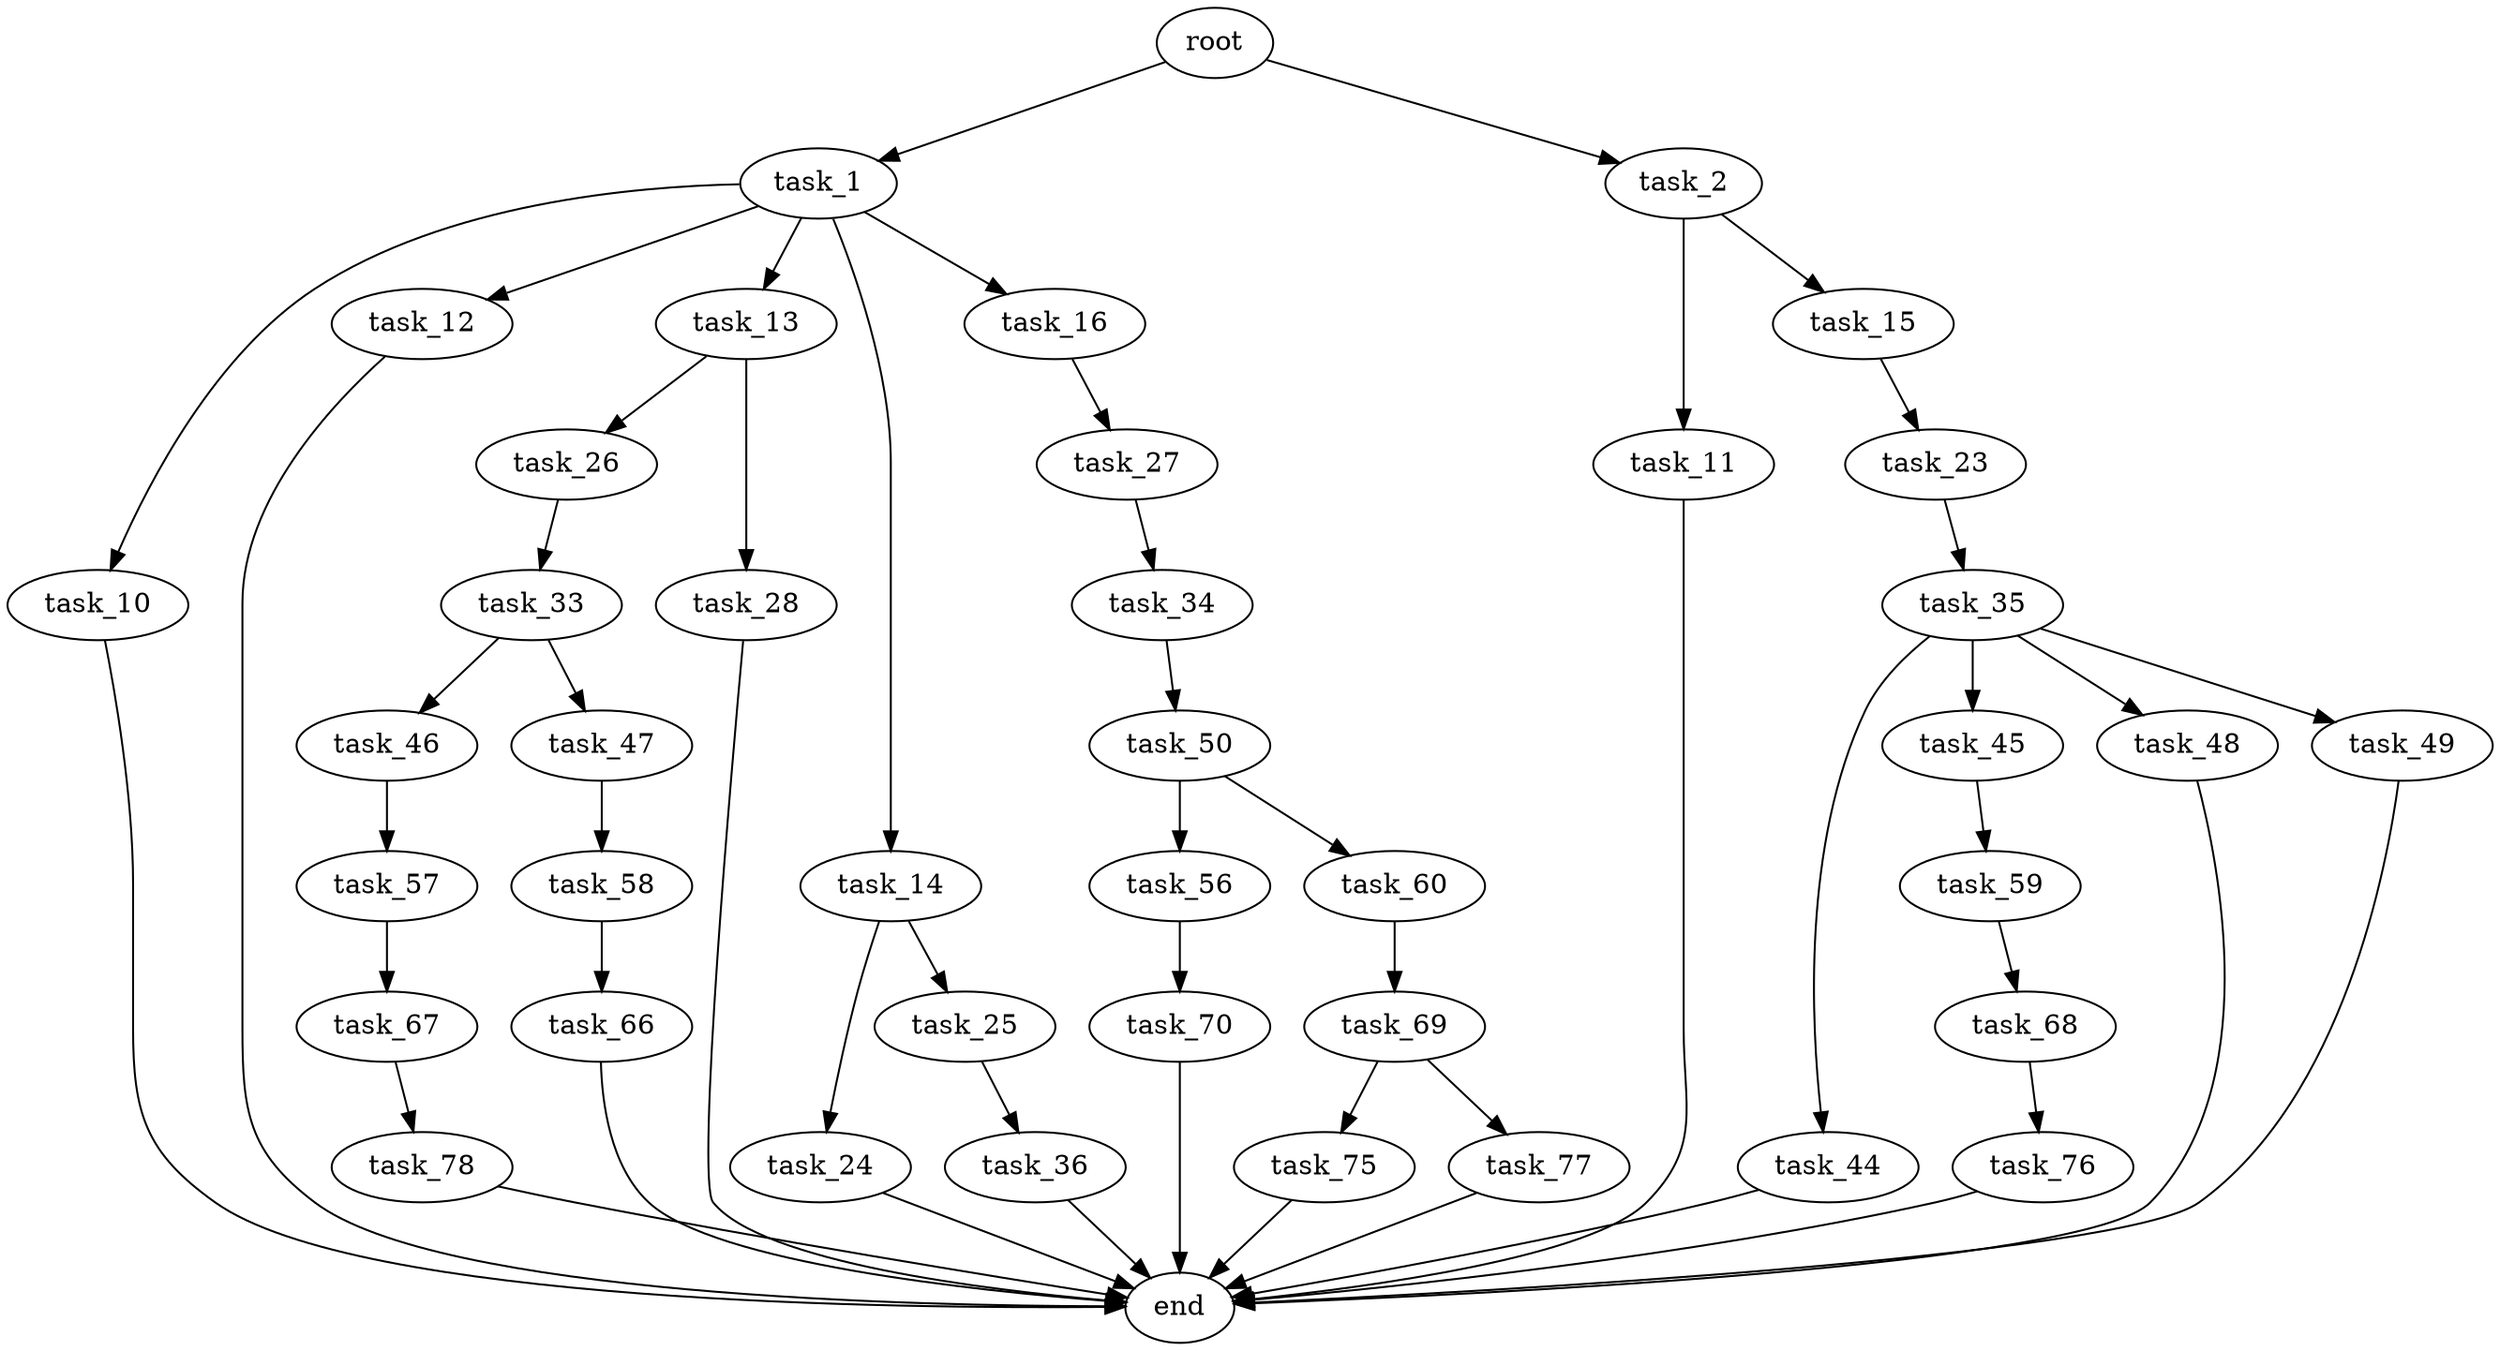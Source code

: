 digraph G {
  root [size="0.000000"];
  task_1 [size="8312674897.000000"];
  task_2 [size="68719476736.000000"];
  task_10 [size="231928233984.000000"];
  task_11 [size="8589934592.000000"];
  task_12 [size="857619719571.000000"];
  task_13 [size="8589934592.000000"];
  task_14 [size="346145547845.000000"];
  task_15 [size="134217728000.000000"];
  task_16 [size="782757789696.000000"];
  task_23 [size="38352800233.000000"];
  task_24 [size="231928233984.000000"];
  task_25 [size="68719476736.000000"];
  task_26 [size="3542316456.000000"];
  task_27 [size="28991029248.000000"];
  task_28 [size="8937818044.000000"];
  task_33 [size="102554812548.000000"];
  task_34 [size="4695691543.000000"];
  task_35 [size="19110745768.000000"];
  task_36 [size="28991029248.000000"];
  task_44 [size="8589934592.000000"];
  task_45 [size="15649307333.000000"];
  task_46 [size="9151460706.000000"];
  task_47 [size="33674420626.000000"];
  task_48 [size="34147196571.000000"];
  task_49 [size="7206954722.000000"];
  task_50 [size="50526578897.000000"];
  task_56 [size="496339750919.000000"];
  task_57 [size="1073741824000.000000"];
  task_58 [size="30291502812.000000"];
  task_59 [size="3133669319.000000"];
  task_60 [size="33201801009.000000"];
  task_66 [size="20870211018.000000"];
  task_67 [size="368293445632.000000"];
  task_68 [size="28991029248.000000"];
  task_69 [size="110970088823.000000"];
  task_70 [size="76163268540.000000"];
  task_75 [size="136316840573.000000"];
  task_76 [size="101683809214.000000"];
  task_77 [size="368293445632.000000"];
  task_78 [size="111760237970.000000"];
  end [size="0.000000"];

  root -> task_1 [size="1.000000"];
  root -> task_2 [size="1.000000"];
  task_1 -> task_10 [size="209715200.000000"];
  task_1 -> task_12 [size="209715200.000000"];
  task_1 -> task_13 [size="209715200.000000"];
  task_1 -> task_14 [size="209715200.000000"];
  task_1 -> task_16 [size="209715200.000000"];
  task_2 -> task_11 [size="134217728.000000"];
  task_2 -> task_15 [size="134217728.000000"];
  task_10 -> end [size="1.000000"];
  task_11 -> end [size="1.000000"];
  task_12 -> end [size="1.000000"];
  task_13 -> task_26 [size="33554432.000000"];
  task_13 -> task_28 [size="33554432.000000"];
  task_14 -> task_24 [size="301989888.000000"];
  task_14 -> task_25 [size="301989888.000000"];
  task_15 -> task_23 [size="209715200.000000"];
  task_16 -> task_27 [size="679477248.000000"];
  task_23 -> task_35 [size="33554432.000000"];
  task_24 -> end [size="1.000000"];
  task_25 -> task_36 [size="134217728.000000"];
  task_26 -> task_33 [size="75497472.000000"];
  task_27 -> task_34 [size="75497472.000000"];
  task_28 -> end [size="1.000000"];
  task_33 -> task_46 [size="75497472.000000"];
  task_33 -> task_47 [size="75497472.000000"];
  task_34 -> task_50 [size="536870912.000000"];
  task_35 -> task_44 [size="838860800.000000"];
  task_35 -> task_45 [size="838860800.000000"];
  task_35 -> task_48 [size="838860800.000000"];
  task_35 -> task_49 [size="838860800.000000"];
  task_36 -> end [size="1.000000"];
  task_44 -> end [size="1.000000"];
  task_45 -> task_59 [size="33554432.000000"];
  task_46 -> task_57 [size="679477248.000000"];
  task_47 -> task_58 [size="679477248.000000"];
  task_48 -> end [size="1.000000"];
  task_49 -> end [size="1.000000"];
  task_50 -> task_56 [size="838860800.000000"];
  task_50 -> task_60 [size="838860800.000000"];
  task_56 -> task_70 [size="411041792.000000"];
  task_57 -> task_67 [size="838860800.000000"];
  task_58 -> task_66 [size="679477248.000000"];
  task_59 -> task_68 [size="209715200.000000"];
  task_60 -> task_69 [size="33554432.000000"];
  task_66 -> end [size="1.000000"];
  task_67 -> task_78 [size="411041792.000000"];
  task_68 -> task_76 [size="75497472.000000"];
  task_69 -> task_75 [size="75497472.000000"];
  task_69 -> task_77 [size="75497472.000000"];
  task_70 -> end [size="1.000000"];
  task_75 -> end [size="1.000000"];
  task_76 -> end [size="1.000000"];
  task_77 -> end [size="1.000000"];
  task_78 -> end [size="1.000000"];
}
